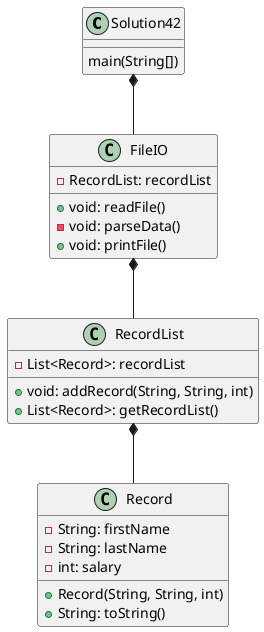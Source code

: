 @startuml

Solution42 *-- FileIO
FileIO *-- RecordList
RecordList *-- Record

class Solution42 {
    main(String[])
}

class FileIO {
-RecordList: recordList

+void: readFile()
-void: parseData()
+void: printFile()
}

class RecordList {
-List<Record>: recordList

+void: addRecord(String, String, int)
+List<Record>: getRecordList()
}

class Record {
-String: firstName
-String: lastName
-int: salary

+Record(String, String, int)
+String: toString()
}
@enduml